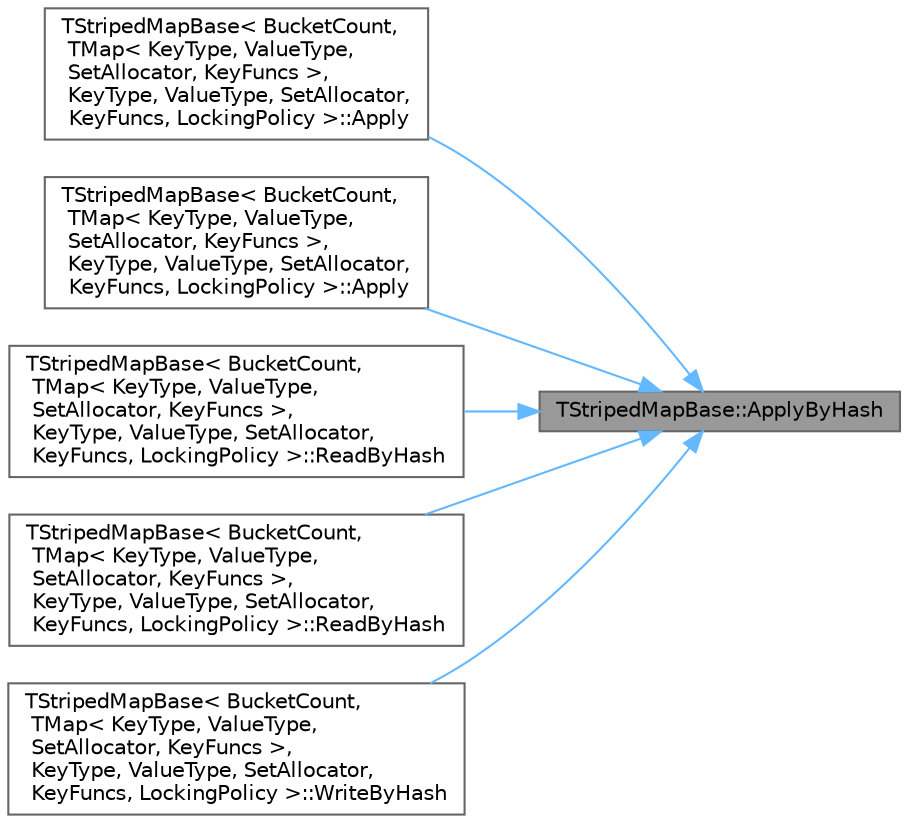 digraph "TStripedMapBase::ApplyByHash"
{
 // INTERACTIVE_SVG=YES
 // LATEX_PDF_SIZE
  bgcolor="transparent";
  edge [fontname=Helvetica,fontsize=10,labelfontname=Helvetica,labelfontsize=10];
  node [fontname=Helvetica,fontsize=10,shape=box,height=0.2,width=0.4];
  rankdir="RL";
  Node1 [id="Node000001",label="TStripedMapBase::ApplyByHash",height=0.2,width=0.4,color="gray40", fillcolor="grey60", style="filled", fontcolor="black",tooltip=" "];
  Node1 -> Node2 [id="edge1_Node000001_Node000002",dir="back",color="steelblue1",style="solid",tooltip=" "];
  Node2 [id="Node000002",label="TStripedMapBase\< BucketCount,\l TMap\< KeyType, ValueType,\l SetAllocator, KeyFuncs \>,\l KeyType, ValueType, SetAllocator,\l KeyFuncs, LockingPolicy \>::Apply",height=0.2,width=0.4,color="grey40", fillcolor="white", style="filled",URL="$db/df4/classTStripedMapBase.html#a89e73ab1e4395c1b59aa26f242c33c4b",tooltip=" "];
  Node1 -> Node3 [id="edge2_Node000001_Node000003",dir="back",color="steelblue1",style="solid",tooltip=" "];
  Node3 [id="Node000003",label="TStripedMapBase\< BucketCount,\l TMap\< KeyType, ValueType,\l SetAllocator, KeyFuncs \>,\l KeyType, ValueType, SetAllocator,\l KeyFuncs, LockingPolicy \>::Apply",height=0.2,width=0.4,color="grey40", fillcolor="white", style="filled",URL="$db/df4/classTStripedMapBase.html#a702707853a5ffeb0e2507e96400afbb0",tooltip=" "];
  Node1 -> Node4 [id="edge3_Node000001_Node000004",dir="back",color="steelblue1",style="solid",tooltip=" "];
  Node4 [id="Node000004",label="TStripedMapBase\< BucketCount,\l TMap\< KeyType, ValueType,\l SetAllocator, KeyFuncs \>,\l KeyType, ValueType, SetAllocator,\l KeyFuncs, LockingPolicy \>::ReadByHash",height=0.2,width=0.4,color="grey40", fillcolor="white", style="filled",URL="$db/df4/classTStripedMapBase.html#a4f83d13046fd4622b813f6deb3f396c3",tooltip=" "];
  Node1 -> Node5 [id="edge4_Node000001_Node000005",dir="back",color="steelblue1",style="solid",tooltip=" "];
  Node5 [id="Node000005",label="TStripedMapBase\< BucketCount,\l TMap\< KeyType, ValueType,\l SetAllocator, KeyFuncs \>,\l KeyType, ValueType, SetAllocator,\l KeyFuncs, LockingPolicy \>::ReadByHash",height=0.2,width=0.4,color="grey40", fillcolor="white", style="filled",URL="$db/df4/classTStripedMapBase.html#a22a905516b83d03fd00e26dcd3eac08e",tooltip=" "];
  Node1 -> Node6 [id="edge5_Node000001_Node000006",dir="back",color="steelblue1",style="solid",tooltip=" "];
  Node6 [id="Node000006",label="TStripedMapBase\< BucketCount,\l TMap\< KeyType, ValueType,\l SetAllocator, KeyFuncs \>,\l KeyType, ValueType, SetAllocator,\l KeyFuncs, LockingPolicy \>::WriteByHash",height=0.2,width=0.4,color="grey40", fillcolor="white", style="filled",URL="$db/df4/classTStripedMapBase.html#aca6410453055d6575984ba7538b6e442",tooltip=" "];
}
